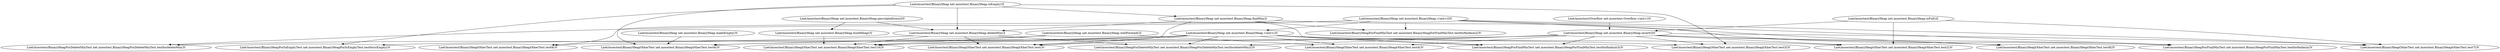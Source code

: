 digraph BinaryHeap {
	"Lnet/mooctest/BinaryHeap net.mooctest.BinaryHeap.makeEmpty()V" -> "Lnet/mooctest/BinaryHeapOtherTest net.mooctest.BinaryHeapOtherTest.test6()V";
	"Lnet/mooctest/BinaryHeap net.mooctest.BinaryHeap.<init>(I)V" -> "Lnet/mooctest/BinaryHeapForDeleteMinTest net.mooctest.BinaryHeapForDeleteMinTest.testfordeleteMin()V";
	"Lnet/mooctest/BinaryHeap net.mooctest.BinaryHeap.<init>(I)V" -> "Lnet/mooctest/BinaryHeapOtherTest net.mooctest.BinaryHeapOtherTest.test7()V";
	"Lnet/mooctest/BinaryHeap net.mooctest.BinaryHeap.<init>(I)V" -> "Lnet/mooctest/BinaryHeapOtherTest net.mooctest.BinaryHeapOtherTest.test8()V";
	"Lnet/mooctest/BinaryHeap net.mooctest.BinaryHeap.<init>(I)V" -> "Lnet/mooctest/BinaryHeap net.mooctest.BinaryHeap.<init>()V";
	"Lnet/mooctest/BinaryHeap net.mooctest.BinaryHeap.<init>(I)V" -> "Lnet/mooctest/BinaryHeapOtherTest net.mooctest.BinaryHeapOtherTest.test9()V";
	"Lnet/mooctest/BinaryHeap net.mooctest.BinaryHeap.<init>(I)V" -> "Lnet/mooctest/BinaryHeapForFindMinTest net.mooctest.BinaryHeapForFindMinTest.testforfindmin()V";
	"Lnet/mooctest/BinaryHeap net.mooctest.BinaryHeap.<init>(I)V" -> "Lnet/mooctest/BinaryHeapForFindMinTest net.mooctest.BinaryHeapForFindMinTest.testforfindmin2()V";
	"Lnet/mooctest/BinaryHeap net.mooctest.BinaryHeap.buildHeap()V" -> "Lnet/mooctest/BinaryHeapOtherTest net.mooctest.BinaryHeapOtherTest.test10()V";
	"Lnet/mooctest/BinaryHeap net.mooctest.BinaryHeap.percolateDown(I)V" -> "Lnet/mooctest/BinaryHeap net.mooctest.BinaryHeap.deleteMin()I";
	"Lnet/mooctest/BinaryHeap net.mooctest.BinaryHeap.percolateDown(I)V" -> "Lnet/mooctest/BinaryHeap net.mooctest.BinaryHeap.buildHeap()V";
	"Lnet/mooctest/BinaryHeap net.mooctest.BinaryHeap.deleteMin()I" -> "Lnet/mooctest/BinaryHeapForDeleteMinTest net.mooctest.BinaryHeapForDeleteMinTest.testfordeleteMin()V";
	"Lnet/mooctest/BinaryHeap net.mooctest.BinaryHeap.deleteMin()I" -> "Lnet/mooctest/BinaryHeapForDeleteMinTest net.mooctest.BinaryHeapForDeleteMinTest.testfordeleteMin2()V";
	"Lnet/mooctest/BinaryHeap net.mooctest.BinaryHeap.deleteMin()I" -> "Lnet/mooctest/BinaryHeapOtherTest net.mooctest.BinaryHeapOtherTest.test()V";
	"Lnet/mooctest/BinaryHeap net.mooctest.BinaryHeap.deleteMin()I" -> "Lnet/mooctest/BinaryHeapOtherTest net.mooctest.BinaryHeapOtherTest.test10()V";
	"Lnet/mooctest/BinaryHeap net.mooctest.BinaryHeap.findMin()I" -> "Lnet/mooctest/BinaryHeap net.mooctest.BinaryHeap.deleteMin()I";
	"Lnet/mooctest/BinaryHeap net.mooctest.BinaryHeap.findMin()I" -> "Lnet/mooctest/BinaryHeapOtherTest net.mooctest.BinaryHeapOtherTest.test()V";
	"Lnet/mooctest/BinaryHeap net.mooctest.BinaryHeap.findMin()I" -> "Lnet/mooctest/BinaryHeapForFindMinTest net.mooctest.BinaryHeapForFindMinTest.testforfindmin()V";
	"Lnet/mooctest/BinaryHeap net.mooctest.BinaryHeap.findMin()I" -> "Lnet/mooctest/BinaryHeapForFindMinTest net.mooctest.BinaryHeapForFindMinTest.testforfindmin2()V";
	"Lnet/mooctest/BinaryHeap net.mooctest.BinaryHeap.findMin()I" -> "Lnet/mooctest/BinaryHeapForFindMinTest net.mooctest.BinaryHeapForFindMinTest.testforfindmin3()V";
	"Lnet/mooctest/BinaryHeap net.mooctest.BinaryHeap.wellFormed()Z" -> "Lnet/mooctest/BinaryHeapOtherTest net.mooctest.BinaryHeapOtherTest.test4()V";
	"Lnet/mooctest/BinaryHeap net.mooctest.BinaryHeap.wellFormed()Z" -> "Lnet/mooctest/BinaryHeapOtherTest net.mooctest.BinaryHeapOtherTest.test9()V";
	"Lnet/mooctest/BinaryHeap net.mooctest.BinaryHeap.wellFormed()Z" -> "Lnet/mooctest/BinaryHeapOtherTest net.mooctest.BinaryHeapOtherTest.test10()V";
	"Lnet/mooctest/Overflow net.mooctest.Overflow.<init>()V" -> "Lnet/mooctest/BinaryHeap net.mooctest.BinaryHeap.insert(I)V";
	"Lnet/mooctest/BinaryHeap net.mooctest.BinaryHeap.isEmpty()Z" -> "Lnet/mooctest/BinaryHeap net.mooctest.BinaryHeap.deleteMin()I";
	"Lnet/mooctest/BinaryHeap net.mooctest.BinaryHeap.isEmpty()Z" -> "Lnet/mooctest/BinaryHeapOtherTest net.mooctest.BinaryHeapOtherTest.test3()V";
	"Lnet/mooctest/BinaryHeap net.mooctest.BinaryHeap.isEmpty()Z" -> "Lnet/mooctest/BinaryHeapOtherTest net.mooctest.BinaryHeapOtherTest.test6()V";
	"Lnet/mooctest/BinaryHeap net.mooctest.BinaryHeap.isEmpty()Z" -> "Lnet/mooctest/BinaryHeap net.mooctest.BinaryHeap.findMin()I";
	"Lnet/mooctest/BinaryHeap net.mooctest.BinaryHeap.isEmpty()Z" -> "Lnet/mooctest/BinaryHeapForIsEmptyTest net.mooctest.BinaryHeapForIsEmptyTest.testforisEmpty()V";
	"Lnet/mooctest/BinaryHeap net.mooctest.BinaryHeap.insert(I)V" -> "Lnet/mooctest/BinaryHeapOtherTest net.mooctest.BinaryHeapOtherTest.test4()V";
	"Lnet/mooctest/BinaryHeap net.mooctest.BinaryHeap.insert(I)V" -> "Lnet/mooctest/BinaryHeapOtherTest net.mooctest.BinaryHeapOtherTest.test3()V";
	"Lnet/mooctest/BinaryHeap net.mooctest.BinaryHeap.insert(I)V" -> "Lnet/mooctest/BinaryHeapOtherTest net.mooctest.BinaryHeapOtherTest.test2()V";
	"Lnet/mooctest/BinaryHeap net.mooctest.BinaryHeap.insert(I)V" -> "Lnet/mooctest/BinaryHeapOtherTest net.mooctest.BinaryHeapOtherTest.test6()V";
	"Lnet/mooctest/BinaryHeap net.mooctest.BinaryHeap.insert(I)V" -> "Lnet/mooctest/BinaryHeapForDeleteMinTest net.mooctest.BinaryHeapForDeleteMinTest.testfordeleteMin2()V";
	"Lnet/mooctest/BinaryHeap net.mooctest.BinaryHeap.insert(I)V" -> "Lnet/mooctest/BinaryHeapOtherTest net.mooctest.BinaryHeapOtherTest.test7()V";
	"Lnet/mooctest/BinaryHeap net.mooctest.BinaryHeap.insert(I)V" -> "Lnet/mooctest/BinaryHeapOtherTest net.mooctest.BinaryHeapOtherTest.test8()V";
	"Lnet/mooctest/BinaryHeap net.mooctest.BinaryHeap.insert(I)V" -> "Lnet/mooctest/BinaryHeapOtherTest net.mooctest.BinaryHeapOtherTest.test()V";
	"Lnet/mooctest/BinaryHeap net.mooctest.BinaryHeap.insert(I)V" -> "Lnet/mooctest/BinaryHeapOtherTest net.mooctest.BinaryHeapOtherTest.test10()V";
	"Lnet/mooctest/BinaryHeap net.mooctest.BinaryHeap.insert(I)V" -> "Lnet/mooctest/BinaryHeapForFindMinTest net.mooctest.BinaryHeapForFindMinTest.testforfindmin()V";
	"Lnet/mooctest/BinaryHeap net.mooctest.BinaryHeap.insert(I)V" -> "Lnet/mooctest/BinaryHeapForFindMinTest net.mooctest.BinaryHeapForFindMinTest.testforfindmin3()V";
	"Lnet/mooctest/BinaryHeap net.mooctest.BinaryHeap.<init>()V" -> "Lnet/mooctest/BinaryHeapOtherTest net.mooctest.BinaryHeapOtherTest.test4()V";
	"Lnet/mooctest/BinaryHeap net.mooctest.BinaryHeap.<init>()V" -> "Lnet/mooctest/BinaryHeapOtherTest net.mooctest.BinaryHeapOtherTest.test3()V";
	"Lnet/mooctest/BinaryHeap net.mooctest.BinaryHeap.<init>()V" -> "Lnet/mooctest/BinaryHeapOtherTest net.mooctest.BinaryHeapOtherTest.test2()V";
	"Lnet/mooctest/BinaryHeap net.mooctest.BinaryHeap.<init>()V" -> "Lnet/mooctest/BinaryHeapOtherTest net.mooctest.BinaryHeapOtherTest.test6()V";
	"Lnet/mooctest/BinaryHeap net.mooctest.BinaryHeap.<init>()V" -> "Lnet/mooctest/BinaryHeapForDeleteMinTest net.mooctest.BinaryHeapForDeleteMinTest.testfordeleteMin2()V";
	"Lnet/mooctest/BinaryHeap net.mooctest.BinaryHeap.<init>()V" -> "Lnet/mooctest/BinaryHeapOtherTest net.mooctest.BinaryHeapOtherTest.test()V";
	"Lnet/mooctest/BinaryHeap net.mooctest.BinaryHeap.<init>()V" -> "Lnet/mooctest/BinaryHeapOtherTest net.mooctest.BinaryHeapOtherTest.test10()V";
	"Lnet/mooctest/BinaryHeap net.mooctest.BinaryHeap.<init>()V" -> "Lnet/mooctest/BinaryHeapForIsEmptyTest net.mooctest.BinaryHeapForIsEmptyTest.testforisEmpty()V";
	"Lnet/mooctest/BinaryHeap net.mooctest.BinaryHeap.<init>()V" -> "Lnet/mooctest/BinaryHeapForFindMinTest net.mooctest.BinaryHeapForFindMinTest.testforfindmin3()V";
	"Lnet/mooctest/BinaryHeap net.mooctest.BinaryHeap.isFull()Z" -> "Lnet/mooctest/BinaryHeapOtherTest net.mooctest.BinaryHeapOtherTest.test2()V";
	"Lnet/mooctest/BinaryHeap net.mooctest.BinaryHeap.isFull()Z" -> "Lnet/mooctest/BinaryHeapOtherTest net.mooctest.BinaryHeapOtherTest.test7()V";
	"Lnet/mooctest/BinaryHeap net.mooctest.BinaryHeap.isFull()Z" -> "Lnet/mooctest/BinaryHeap net.mooctest.BinaryHeap.insert(I)V";
}